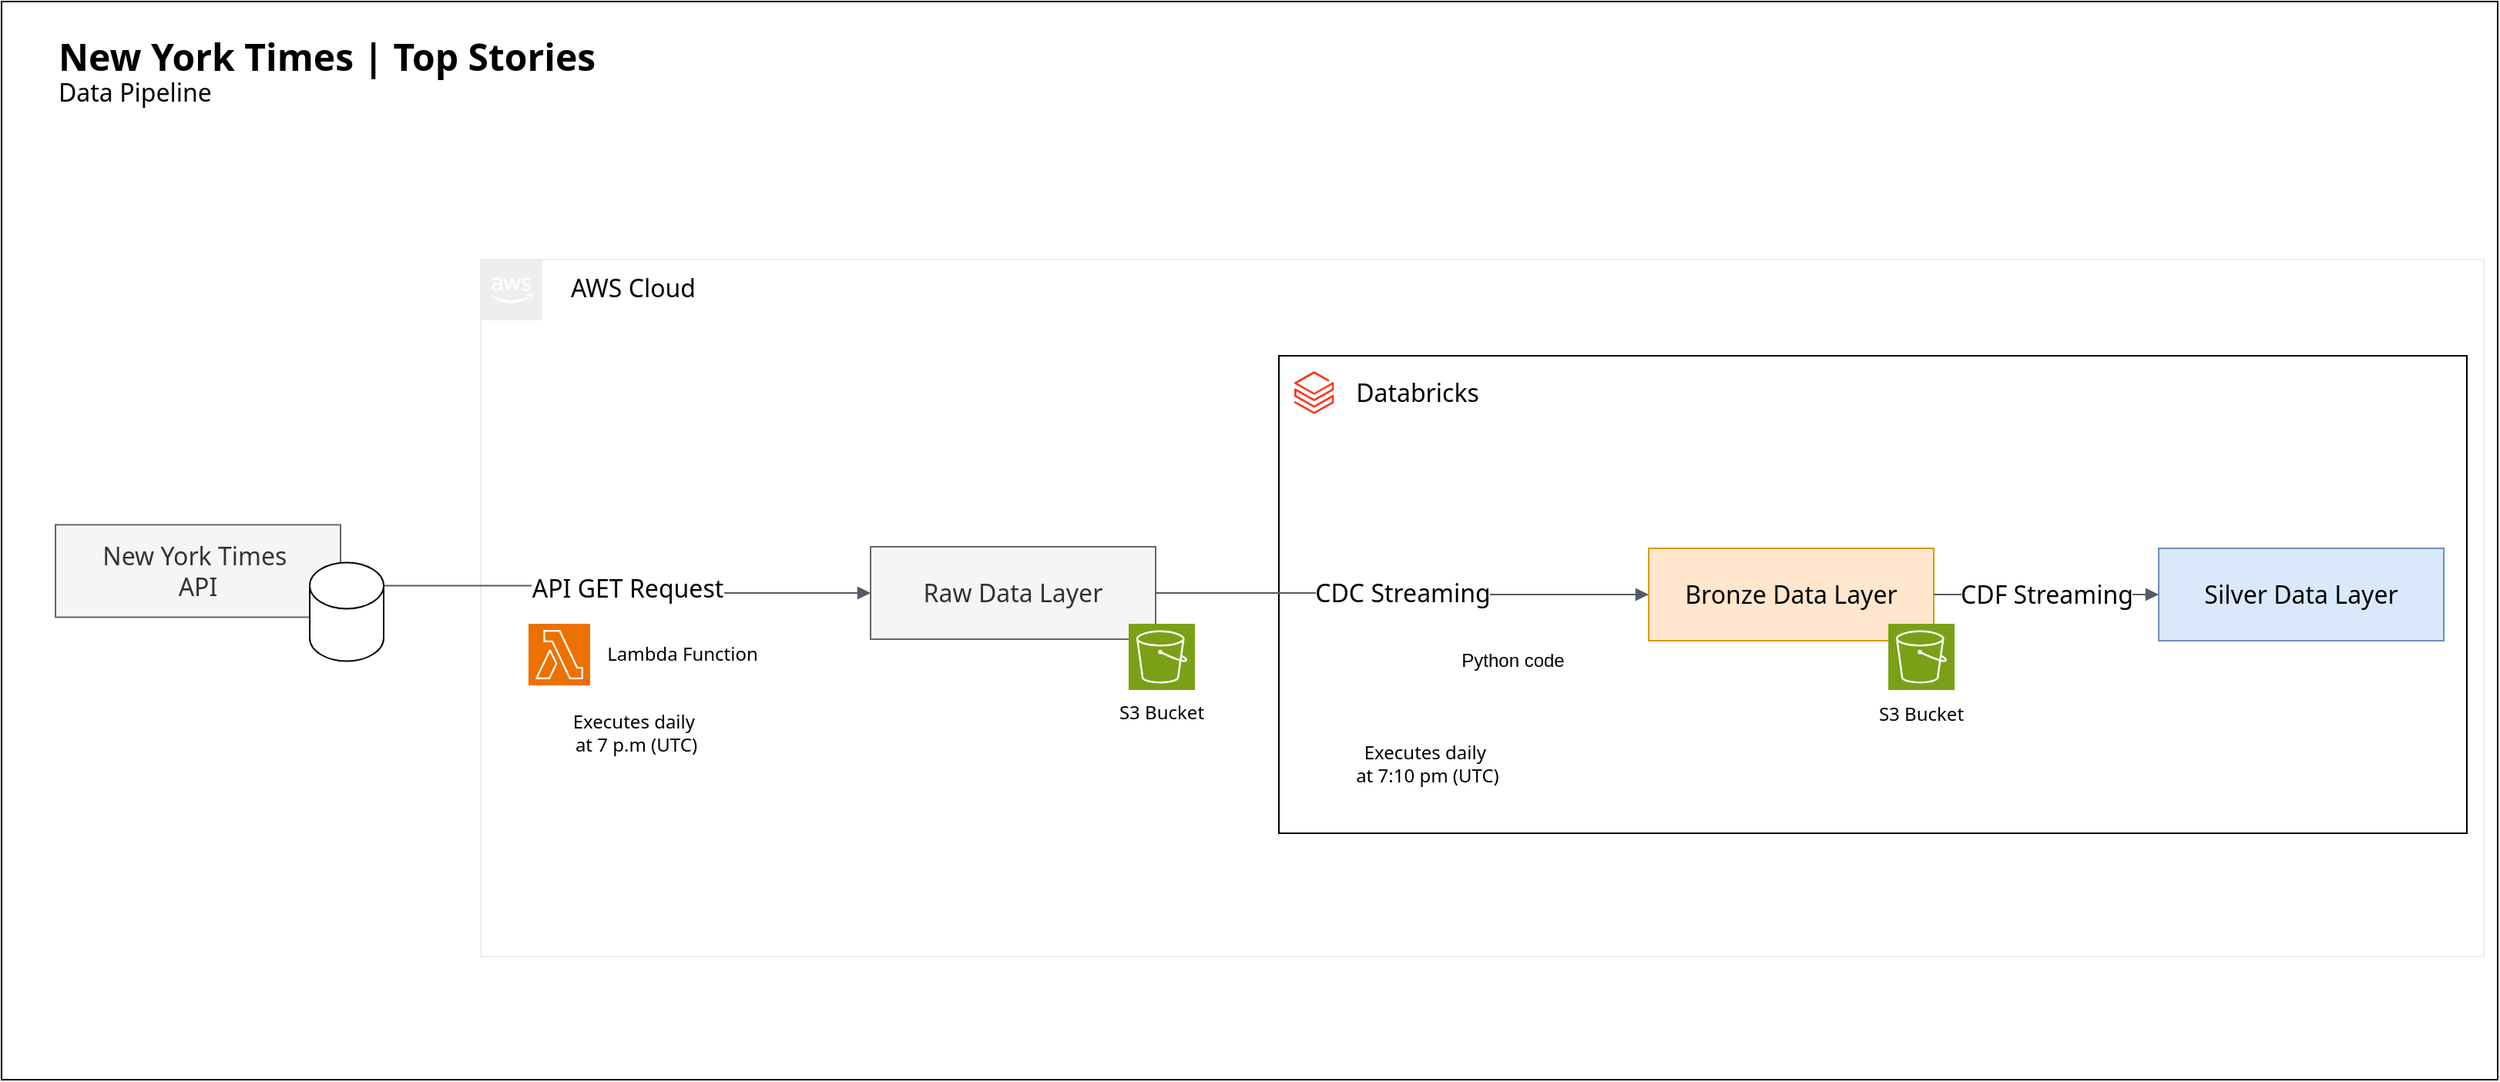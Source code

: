 <mxfile version="28.2.1">
  <diagram name="Página-1" id="ElHuQjaz6n3vPtM-nPcP">
    <mxGraphModel grid="1" page="1" gridSize="10" guides="1" tooltips="1" connect="1" arrows="1" fold="1" pageScale="1" pageWidth="827" pageHeight="1169" math="0" shadow="0">
      <root>
        <mxCell id="0" />
        <mxCell id="1" parent="0" />
        <mxCell id="KhivbM83kpZXLupFgvCl-2" value="" style="whiteSpace=wrap;html=1;fillColor=default;fontFamily=Segoe UI;" vertex="1" parent="1">
          <mxGeometry x="10" y="10" width="1620" height="700" as="geometry" />
        </mxCell>
        <mxCell id="s6ca1SVLhnaKsL50BTrl-5" value="" style="whiteSpace=wrap;html=1;fillColor=none;fontFamily=Segoe UI;strokeColor=light-dark(#000000,#66B2FF);" vertex="1" parent="1">
          <mxGeometry x="839" y="240" width="771" height="310" as="geometry" />
        </mxCell>
        <mxCell id="Ujk77_zaNZDbHGkC8zLu-4" value="" style="whiteSpace=wrap;html=1;fillColor=none;fontFamily=Segoe UI;strokeColor=light-dark(#EEEEEE,#FFFFFF);" vertex="1" parent="1">
          <mxGeometry x="321" y="177.5" width="1300" height="452.5" as="geometry" />
        </mxCell>
        <mxCell id="KhivbM83kpZXLupFgvCl-1" value="&lt;div&gt;&lt;font style=&quot;font-size: 24px;&quot;&gt;&lt;b&gt;New York Times | Top Stories&lt;/b&gt;&lt;/font&gt;&lt;/div&gt;&lt;div&gt;&lt;font style=&quot;font-size: 16px;&quot;&gt;Data Pipeline&lt;/font&gt;&lt;/div&gt;" style="text;html=1;align=left;verticalAlign=middle;whiteSpace=wrap;rounded=0;spacingTop=0;spacing=2;fontFamily=Segoe UI;" vertex="1" parent="1">
          <mxGeometry x="45" y="40" width="600" height="30" as="geometry" />
        </mxCell>
        <mxCell id="KhivbM83kpZXLupFgvCl-6" value="API GET Request" style="edgeStyle=orthogonalEdgeStyle;html=1;endArrow=block;elbow=vertical;startArrow=none;endFill=1;strokeColor=#545B64;rounded=0;exitX=1;exitY=0;exitDx=0;exitDy=15;exitPerimeter=0;entryX=0;entryY=0.5;entryDx=0;entryDy=0;fontFamily=Segoe UI;fontSize=16;" edge="1" parent="1" source="KhivbM83kpZXLupFgvCl-3" target="KhivbM83kpZXLupFgvCl-18">
          <mxGeometry x="-0.002" width="100" relative="1" as="geometry">
            <mxPoint x="320" y="434" as="sourcePoint" />
            <mxPoint x="380" y="644" as="targetPoint" />
            <mxPoint as="offset" />
          </mxGeometry>
        </mxCell>
        <mxCell id="KhivbM83kpZXLupFgvCl-13" value="" style="sketch=0;points=[[0,0,0],[0.25,0,0],[0.5,0,0],[0.75,0,0],[1,0,0],[0,1,0],[0.25,1,0],[0.5,1,0],[0.75,1,0],[1,1,0],[0,0.25,0],[0,0.5,0],[0,0.75,0],[1,0.25,0],[1,0.5,0],[1,0.75,0]];outlineConnect=0;fontColor=#232F3E;fillColor=#ED7100;strokeColor=#ffffff;dashed=0;verticalLabelPosition=bottom;verticalAlign=top;align=center;html=1;fontSize=12;fontStyle=0;aspect=fixed;shape=mxgraph.aws4.resourceIcon;resIcon=mxgraph.aws4.lambda;fontFamily=Segoe UI;" vertex="1" parent="1">
          <mxGeometry x="352" y="414" width="40" height="40" as="geometry" />
        </mxCell>
        <mxCell id="KhivbM83kpZXLupFgvCl-14" value="" style="outlineConnect=0;dashed=0;verticalLabelPosition=bottom;verticalAlign=top;align=center;html=1;shape=mxgraph.aws3.cloud_2;aspect=fixed;labelBackgroundColor=light-dark(#FFFFFF,#FFFFFF);fontFamily=Segoe UI;fillColor=light-dark(#EEEEEE,#FFFFFF);strokeColor=#36393d;fillStyle=solid;" vertex="1" parent="1">
          <mxGeometry x="321" y="177" width="40" height="40" as="geometry" />
        </mxCell>
        <mxCell id="KhivbM83kpZXLupFgvCl-15" value="&lt;div&gt;&lt;span style=&quot;background-color: transparent; color: light-dark(rgb(0, 0, 0), rgb(255, 255, 255));&quot;&gt;Lambda Function&lt;/span&gt;&lt;/div&gt;" style="text;html=1;align=center;verticalAlign=middle;whiteSpace=wrap;rounded=0;fontFamily=Segoe UI;" vertex="1" parent="1">
          <mxGeometry x="382" y="419" width="140" height="30" as="geometry" />
        </mxCell>
        <mxCell id="KhivbM83kpZXLupFgvCl-17" value="" style="image;aspect=fixed;html=1;points=[];align=center;fontSize=12;image=img/lib/azure2/analytics/Azure_Databricks.svg;fontFamily=Segoe UI;imageBackground=default;" vertex="1" parent="1">
          <mxGeometry x="849" y="250" width="25.77" height="27.9" as="geometry" />
        </mxCell>
        <mxCell id="KhivbM83kpZXLupFgvCl-18" value="Raw Data Layer" style="rounded=0;whiteSpace=wrap;html=1;fontFamily=Segoe UI;fontSize=16;fillColor=#f5f5f5;strokeColor=#666666;fontColor=#333333;" vertex="1" parent="1">
          <mxGeometry x="574" y="364" width="185" height="60" as="geometry" />
        </mxCell>
        <mxCell id="KhivbM83kpZXLupFgvCl-10" value="" style="sketch=0;points=[[0,0,0],[0.25,0,0],[0.5,0,0],[0.75,0,0],[1,0,0],[0,1,0],[0.25,1,0],[0.5,1,0],[0.75,1,0],[1,1,0],[0,0.25,0],[0,0.5,0],[0,0.75,0],[1,0.25,0],[1,0.5,0],[1,0.75,0]];outlineConnect=0;fontColor=#232F3E;fillColor=#7AA116;strokeColor=#ffffff;dashed=0;verticalLabelPosition=bottom;verticalAlign=top;align=center;html=1;fontSize=12;fontStyle=0;aspect=fixed;shape=mxgraph.aws4.resourceIcon;resIcon=mxgraph.aws4.s3;fontFamily=Segoe UI;" vertex="1" parent="1">
          <mxGeometry x="741.5" y="414" width="43" height="43" as="geometry" />
        </mxCell>
        <mxCell id="KhivbM83kpZXLupFgvCl-11" value="&lt;div&gt;S3 Bucket&lt;/div&gt;" style="text;html=1;align=center;verticalAlign=middle;whiteSpace=wrap;rounded=0;fontFamily=Segoe UI;" vertex="1" parent="1">
          <mxGeometry x="727" y="457" width="72" height="30" as="geometry" />
        </mxCell>
        <mxCell id="s6ca1SVLhnaKsL50BTrl-4" value="AWS Cloud" style="text;html=1;align=center;verticalAlign=middle;whiteSpace=wrap;rounded=0;fontFamily=Segoe UI;fontSize=16;" vertex="1" parent="1">
          <mxGeometry x="370" y="181" width="100" height="30" as="geometry" />
        </mxCell>
        <mxCell id="s6ca1SVLhnaKsL50BTrl-6" value="Databricks" style="text;html=1;align=center;verticalAlign=middle;whiteSpace=wrap;rounded=0;fontFamily=Segoe UI;fontSize=16;" vertex="1" parent="1">
          <mxGeometry x="879" y="248.95" width="100" height="30" as="geometry" />
        </mxCell>
        <mxCell id="s6ca1SVLhnaKsL50BTrl-7" value="Bronze Data Layer" style="rounded=0;whiteSpace=wrap;html=1;fontFamily=Segoe UI;fontSize=16;fillColor=#ffe6cc;strokeColor=#d79b00;" vertex="1" parent="1">
          <mxGeometry x="1079" y="365" width="185" height="60" as="geometry" />
        </mxCell>
        <mxCell id="s6ca1SVLhnaKsL50BTrl-9" value="CDC Streaming" style="edgeStyle=orthogonalEdgeStyle;html=1;endArrow=block;elbow=vertical;startArrow=none;endFill=1;strokeColor=#545B64;rounded=0;exitX=1;exitY=0.5;exitDx=0;exitDy=0;entryX=0;entryY=0.5;entryDx=0;entryDy=0;fontFamily=Segoe UI;fontSize=16;" edge="1" parent="1" source="KhivbM83kpZXLupFgvCl-18" target="s6ca1SVLhnaKsL50BTrl-7">
          <mxGeometry x="-0.003" width="100" relative="1" as="geometry">
            <mxPoint x="649" y="520" as="sourcePoint" />
            <mxPoint x="1019" y="520" as="targetPoint" />
            <mxPoint as="offset" />
          </mxGeometry>
        </mxCell>
        <mxCell id="s6ca1SVLhnaKsL50BTrl-14" value="" style="shape=image;html=1;verticalAlign=top;verticalLabelPosition=bottom;labelBackgroundColor=#ffffff;imageAspect=0;aspect=fixed;image=https://icons.diagrams.net/icon-cache1/Long_shadow_web_icons-2008/python-943.svg" vertex="1" parent="1">
          <mxGeometry x="860" y="412" width="62" height="62" as="geometry" />
        </mxCell>
        <mxCell id="s6ca1SVLhnaKsL50BTrl-15" value="" style="sketch=0;points=[[0,0,0],[0.25,0,0],[0.5,0,0],[0.75,0,0],[1,0,0],[0,1,0],[0.25,1,0],[0.5,1,0],[0.75,1,0],[1,1,0],[0,0.25,0],[0,0.5,0],[0,0.75,0],[1,0.25,0],[1,0.5,0],[1,0.75,0]];outlineConnect=0;fontColor=#232F3E;fillColor=#7AA116;strokeColor=#ffffff;dashed=0;verticalLabelPosition=bottom;verticalAlign=top;align=center;html=1;fontSize=12;fontStyle=0;aspect=fixed;shape=mxgraph.aws4.resourceIcon;resIcon=mxgraph.aws4.s3;fontFamily=Segoe UI;" vertex="1" parent="1">
          <mxGeometry x="1234.5" y="414" width="43" height="43" as="geometry" />
        </mxCell>
        <mxCell id="s6ca1SVLhnaKsL50BTrl-16" value="&lt;div&gt;S3 Bucket&lt;/div&gt;" style="text;html=1;align=center;verticalAlign=middle;whiteSpace=wrap;rounded=0;fontFamily=Segoe UI;" vertex="1" parent="1">
          <mxGeometry x="1220" y="458" width="72" height="30" as="geometry" />
        </mxCell>
        <mxCell id="s6ca1SVLhnaKsL50BTrl-17" value="Python code" style="text;html=1;align=center;verticalAlign=middle;whiteSpace=wrap;rounded=0;" vertex="1" parent="1">
          <mxGeometry x="951" y="420" width="80" height="35" as="geometry" />
        </mxCell>
        <mxCell id="s6ca1SVLhnaKsL50BTrl-23" value="Executes daily&amp;nbsp;&lt;div&gt;at 7&lt;span style=&quot;background-color: transparent; color: light-dark(rgb(0, 0, 0), rgb(255, 255, 255));&quot;&gt;&amp;nbsp;p.m (UTC)&lt;/span&gt;&lt;/div&gt;" style="text;html=1;align=center;verticalAlign=middle;whiteSpace=wrap;rounded=0;fontFamily=Segoe UI;" vertex="1" parent="1">
          <mxGeometry x="352" y="470" width="140" height="30" as="geometry" />
        </mxCell>
        <mxCell id="s6ca1SVLhnaKsL50BTrl-24" value="Executes daily&amp;nbsp;&lt;div&gt;at 7:10 pm (UTC)&lt;/div&gt;" style="text;html=1;align=center;verticalAlign=middle;whiteSpace=wrap;rounded=0;fontFamily=Segoe UI;" vertex="1" parent="1">
          <mxGeometry x="860" y="490" width="151" height="30" as="geometry" />
        </mxCell>
        <mxCell id="3-xc-dx4xLO0Wtygw8XD-3" value="" style="group" connectable="0" vertex="1" parent="1">
          <mxGeometry x="45" y="349.73" width="213" height="88.54" as="geometry" />
        </mxCell>
        <mxCell id="3-xc-dx4xLO0Wtygw8XD-1" value="New York Times&amp;nbsp;&lt;div&gt;API&lt;/div&gt;" style="rounded=0;whiteSpace=wrap;html=1;fontFamily=Segoe UI;fontSize=16;fillColor=#f5f5f5;strokeColor=#666666;fontColor=#333333;" vertex="1" parent="3-xc-dx4xLO0Wtygw8XD-3">
          <mxGeometry width="185" height="60" as="geometry" />
        </mxCell>
        <mxCell id="KhivbM83kpZXLupFgvCl-3" value="" style="shape=cylinder3;whiteSpace=wrap;html=1;boundedLbl=1;backgroundOutline=1;size=15;fontFamily=Segoe UI;aspect=fixed;" vertex="1" parent="3-xc-dx4xLO0Wtygw8XD-3">
          <mxGeometry x="165" y="24.5" width="48" height="64.04" as="geometry" />
        </mxCell>
        <mxCell id="Ujk77_zaNZDbHGkC8zLu-1" value="Silver Data Layer" style="rounded=0;whiteSpace=wrap;html=1;fontFamily=Segoe UI;fontSize=16;fillColor=#dae8fc;strokeColor=#6c8ebf;" vertex="1" parent="1">
          <mxGeometry x="1410" y="365" width="185" height="60" as="geometry" />
        </mxCell>
        <mxCell id="Ujk77_zaNZDbHGkC8zLu-2" value="CDF Streaming" style="edgeStyle=orthogonalEdgeStyle;html=1;endArrow=block;elbow=vertical;startArrow=none;endFill=1;strokeColor=#545B64;rounded=0;exitX=1;exitY=0.5;exitDx=0;exitDy=0;entryX=0;entryY=0.5;entryDx=0;entryDy=0;fontFamily=Segoe UI;fontSize=16;" edge="1" parent="1" source="s6ca1SVLhnaKsL50BTrl-7" target="Ujk77_zaNZDbHGkC8zLu-1">
          <mxGeometry x="-0.003" width="100" relative="1" as="geometry">
            <mxPoint x="990" y="500" as="sourcePoint" />
            <mxPoint x="1310" y="501" as="targetPoint" />
            <mxPoint as="offset" />
          </mxGeometry>
        </mxCell>
      </root>
    </mxGraphModel>
  </diagram>
</mxfile>
